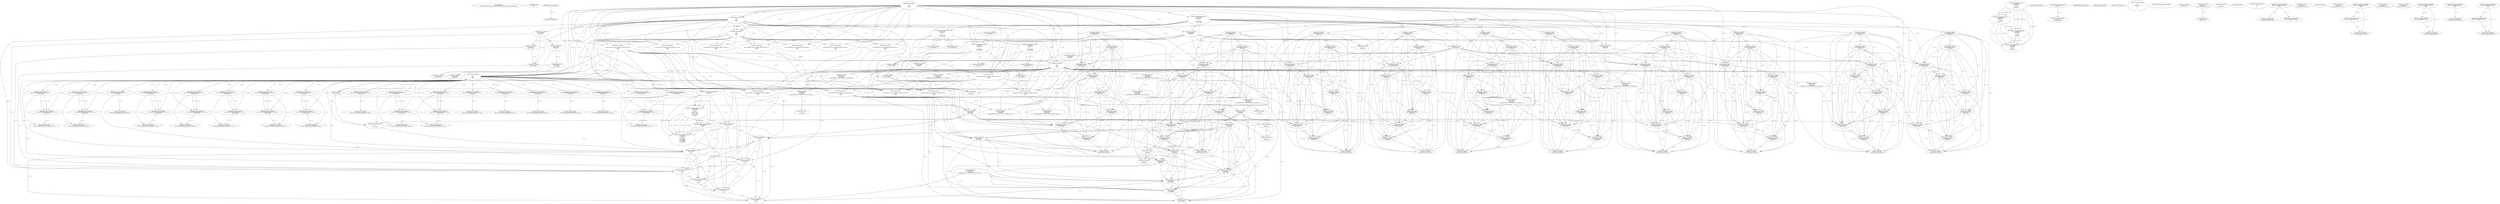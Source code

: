 // Global SCDG with merge call
digraph {
	0 [label="268454688.main
e286de2a2b9006c03759f761dbf5309e398d3b5873afcca9b10499851c695167"]
	1 [label="268454699.Sleep
1000"]
	2 [label="268450908.GetProcessHeap
"]
	3 [label="268465424.VirtualAlloc
0
128
12288
4"]
	4 [label="268465190.RegOpenKeyExW
2147483650
268501000
0
131097
2147417172"]
	5 [label="268465223.RegQueryValueExW
2147417376
268500984
0
0
3221762048
2147417188"]
	3 -> 5 [label="(0-->5)"]
	6 [label="268465254.GetLastError
"]
	7 [label="268465263.RegCloseKey
2147417376"]
	5 -> 7 [label="(1-->1)"]
	8 [label="268465489.wsprintfW
3221762048
268500964
0"]
	3 -> 8 [label="(0-->1)"]
	5 -> 8 [label="(5-->1)"]
	9 [label="268466183.VirtualAlloc
0
1024
12288
4"]
	3 -> 9 [label="(3-->3)"]
	3 -> 9 [label="(4-->4)"]
	10 [label="268466202.VirtualAlloc
0
3596
12288
4"]
	3 -> 10 [label="(3-->3)"]
	9 -> 10 [label="(3-->3)"]
	3 -> 10 [label="(4-->4)"]
	9 -> 10 [label="(4-->4)"]
	11 [label="268466212.GetWindowsDirectoryW
3221770240
256"]
	10 -> 11 [label="(0-->1)"]
	12 [label="268466270.GetVolumeInformationW
3221770240
3221770752
256
3221771776
3221771784
3221771780
3221771264
256"]
	10 -> 12 [label="(0-->1)"]
	11 -> 12 [label="(1-->1)"]
	11 -> 12 [label="(2-->3)"]
	11 -> 12 [label="(2-->8)"]
	13 [label="268465190.RegOpenKeyExW
2147483650
268501632
0
131097
2147417172"]
	4 -> 13 [label="(1-->1)"]
	4 -> 13 [label="(4-->4)"]
	4 -> 13 [label="(5-->5)"]
	14 [label="268466376.wsprintfW
3221766144
268501204
0"]
	9 -> 14 [label="(0-->1)"]
	15 [label="268466397.lstrcatW
3221766144
3221771788"]
	9 -> 15 [label="(0-->1)"]
	14 -> 15 [label="(1-->1)"]
	16 [label="268466409.GetModuleHandleW
268501752"]
	17 [label="268466416.GetProcAddress
270536744
RtlComputeCrc32"]
	16 -> 17 [label="(0-->1)"]
	18 [label="268466432.lstrlenW
3221766144"]
	9 -> 18 [label="(0-->1)"]
	14 -> 18 [label="(1-->1)"]
	15 -> 18 [label="(1-->1)"]
	19 [label="268466449.RtlComputeCrc32
"]
	20 [label="268466481.VirtualFree
3221770240
0
32768"]
	10 -> 20 [label="(0-->1)"]
	11 -> 20 [label="(1-->1)"]
	12 -> 20 [label="(1-->1)"]
	21 [label="268464882.lstrlenW
3221762048"]
	3 -> 21 [label="(0-->1)"]
	5 -> 21 [label="(5-->1)"]
	8 -> 21 [label="(1-->1)"]
	22 [label="268464893.lstrlenW
268497860"]
	23 [label="268453932.VirtualAlloc
0
retval_lstrlenW_32822_32_retval_lstrlenW_32824_32
12288
64"]
	3 -> 23 [label="(3-->3)"]
	9 -> 23 [label="(3-->3)"]
	10 -> 23 [label="(3-->3)"]
	24 [label="268453967.lstrcpyW
3221774336
268497976"]
	23 -> 24 [label="(0-->1)"]
	25 [label="268453974.lstrlenW
3221774336"]
	23 -> 25 [label="(0-->1)"]
	24 -> 25 [label="(1-->1)"]
	26 [label="268464425.lstrcatW
retval_lstrlenW_32837_32
268497860"]
	22 -> 26 [label="(1-->2)"]
	27 [label="268464433.lstrcatW
retval_lstrlenW_32837_32
268500944"]
	26 -> 27 [label="(1-->1)"]
	28 [label="268464439.lstrcatW
retval_lstrlenW_32837_32
3221762048"]
	26 -> 28 [label="(1-->1)"]
	27 -> 28 [label="(1-->1)"]
	3 -> 28 [label="(0-->2)"]
	5 -> 28 [label="(5-->2)"]
	8 -> 28 [label="(1-->2)"]
	21 -> 28 [label="(1-->2)"]
	29 [label="268464447.lstrcatW
retval_lstrlenW_32837_32
268500948"]
	26 -> 29 [label="(1-->1)"]
	27 -> 29 [label="(1-->1)"]
	28 -> 29 [label="(1-->1)"]
	30 [label="268464636.VirtualAlloc
0
66
12288
64"]
	3 -> 30 [label="(3-->3)"]
	9 -> 30 [label="(3-->3)"]
	10 -> 30 [label="(3-->3)"]
	23 -> 30 [label="(3-->3)"]
	23 -> 30 [label="(4-->4)"]
	31 [label="268464679.wsprintfW
3221778432
268500964
3221774336"]
	30 -> 31 [label="(0-->1)"]
	8 -> 31 [label="(2-->2)"]
	23 -> 31 [label="(0-->3)"]
	24 -> 31 [label="(1-->3)"]
	25 -> 31 [label="(1-->3)"]
	32 [label="268464692.lstrcatW
retval_lstrlenW_32837_32
268497764"]
	26 -> 32 [label="(1-->1)"]
	27 -> 32 [label="(1-->1)"]
	28 -> 32 [label="(1-->1)"]
	29 -> 32 [label="(1-->1)"]
	33 [label="268464700.lstrcatW
retval_lstrlenW_32837_32
268500944"]
	26 -> 33 [label="(1-->1)"]
	27 -> 33 [label="(1-->1)"]
	28 -> 33 [label="(1-->1)"]
	29 -> 33 [label="(1-->1)"]
	32 -> 33 [label="(1-->1)"]
	27 -> 33 [label="(2-->2)"]
	34 [label="268464706.lstrcatW
retval_lstrlenW_32837_32
3221778432"]
	26 -> 34 [label="(1-->1)"]
	27 -> 34 [label="(1-->1)"]
	28 -> 34 [label="(1-->1)"]
	29 -> 34 [label="(1-->1)"]
	32 -> 34 [label="(1-->1)"]
	33 -> 34 [label="(1-->1)"]
	30 -> 34 [label="(0-->2)"]
	31 -> 34 [label="(1-->2)"]
	35 [label="268464714.lstrcatW
retval_lstrlenW_32837_32
268500948"]
	26 -> 35 [label="(1-->1)"]
	27 -> 35 [label="(1-->1)"]
	28 -> 35 [label="(1-->1)"]
	29 -> 35 [label="(1-->1)"]
	32 -> 35 [label="(1-->1)"]
	33 -> 35 [label="(1-->1)"]
	34 -> 35 [label="(1-->1)"]
	29 -> 35 [label="(2-->2)"]
	36 [label="268464726.VirtualFree
3221778432
0
32768"]
	30 -> 36 [label="(0-->1)"]
	31 -> 36 [label="(1-->1)"]
	34 -> 36 [label="(2-->1)"]
	20 -> 36 [label="(3-->3)"]
	37 [label="268464767.lstrlenW
retval_lstrlenW_32837_32"]
	26 -> 37 [label="(1-->1)"]
	27 -> 37 [label="(1-->1)"]
	28 -> 37 [label="(1-->1)"]
	29 -> 37 [label="(1-->1)"]
	32 -> 37 [label="(1-->1)"]
	33 -> 37 [label="(1-->1)"]
	34 -> 37 [label="(1-->1)"]
	35 -> 37 [label="(1-->1)"]
	38 [label="268453998.CreateMutexW
0
0
3221774336"]
	23 -> 38 [label="(0-->3)"]
	24 -> 38 [label="(1-->3)"]
	25 -> 38 [label="(1-->3)"]
	31 -> 38 [label="(3-->3)"]
	39 [label="268454010.GetLastError
"]
	40 [label="268454017.GetLastError
"]
	41 [label="268454043.VirtualFree
3221774336
0
32768"]
	23 -> 41 [label="(0-->1)"]
	24 -> 41 [label="(1-->1)"]
	25 -> 41 [label="(1-->1)"]
	31 -> 41 [label="(3-->1)"]
	38 -> 41 [label="(3-->1)"]
	20 -> 41 [label="(3-->3)"]
	36 -> 41 [label="(3-->3)"]
	42 [label="268467629.VirtualFree
3221762048
0
32768"]
	3 -> 42 [label="(0-->1)"]
	5 -> 42 [label="(5-->1)"]
	8 -> 42 [label="(1-->1)"]
	21 -> 42 [label="(1-->1)"]
	28 -> 42 [label="(2-->1)"]
	20 -> 42 [label="(3-->3)"]
	36 -> 42 [label="(3-->3)"]
	41 -> 42 [label="(3-->3)"]
	43 [label="268467737.VirtualFree
3221766144
0
32768"]
	9 -> 43 [label="(0-->1)"]
	14 -> 43 [label="(1-->1)"]
	15 -> 43 [label="(1-->1)"]
	18 -> 43 [label="(1-->1)"]
	20 -> 43 [label="(3-->3)"]
	36 -> 43 [label="(3-->3)"]
	41 -> 43 [label="(3-->3)"]
	42 -> 43 [label="(3-->3)"]
	44 [label="268454737.CreateThread
0
0
268447024
0
0
0"]
	45 [label="268454450.CreateToolhelp32Snapshot
2
0"]
	46 [label="268454476.VirtualAlloc
0
556
12288
4"]
	3 -> 46 [label="(3-->3)"]
	9 -> 46 [label="(3-->3)"]
	10 -> 46 [label="(3-->3)"]
	23 -> 46 [label="(3-->3)"]
	30 -> 46 [label="(3-->3)"]
	3 -> 46 [label="(4-->4)"]
	9 -> 46 [label="(4-->4)"]
	10 -> 46 [label="(4-->4)"]
	47 [label="268454533.lstrcmpiW
"]
	2 -> 47 [label="(0-->0)"]
	48 [label="268454602.Process32NextW
retval_CreateToolhelp32Snapshot_34017_32
3221782528"]
	46 -> 48 [label="(0-->2)"]
	49 [label="268454627.VirtualFree
3221782528
0
32768"]
	46 -> 49 [label="(0-->1)"]
	48 -> 49 [label="(2-->1)"]
	20 -> 49 [label="(3-->3)"]
	36 -> 49 [label="(3-->3)"]
	41 -> 49 [label="(3-->3)"]
	42 -> 49 [label="(3-->3)"]
	43 -> 49 [label="(3-->3)"]
	50 [label="268454634.CloseHandle
retval_CreateToolhelp32Snapshot_34017_32"]
	48 -> 50 [label="(1-->1)"]
	51 [label="268465190.RegOpenKeyExW
2147483650
268501000
0
131097
2147417052"]
	4 -> 51 [label="(1-->1)"]
	13 -> 51 [label="(1-->1)"]
	4 -> 51 [label="(2-->2)"]
	4 -> 51 [label="(4-->4)"]
	13 -> 51 [label="(4-->4)"]
	52 [label="268465223.RegQueryValueExW
2147417376
268500984
0
0
3221786624
2147417068"]
	5 -> 52 [label="(1-->1)"]
	7 -> 52 [label="(1-->1)"]
	5 -> 52 [label="(2-->2)"]
	53 [label="268465239.RegCloseKey
2147417376"]
	5 -> 53 [label="(1-->1)"]
	7 -> 53 [label="(1-->1)"]
	52 -> 53 [label="(1-->1)"]
	54 [label="268465489.wsprintfW
3221786624
268501104
0"]
	52 -> 54 [label="(5-->1)"]
	55 [label="268466212.GetWindowsDirectoryW
3221794816
256"]
	11 -> 55 [label="(2-->2)"]
	12 -> 55 [label="(3-->2)"]
	12 -> 55 [label="(8-->2)"]
	56 [label="268466270.GetVolumeInformationW
3221794816
3221795328
256
3221796352
3221796360
3221796356
3221795840
256"]
	55 -> 56 [label="(1-->1)"]
	11 -> 56 [label="(2-->3)"]
	12 -> 56 [label="(3-->3)"]
	12 -> 56 [label="(8-->3)"]
	55 -> 56 [label="(2-->3)"]
	11 -> 56 [label="(2-->8)"]
	12 -> 56 [label="(3-->8)"]
	12 -> 56 [label="(8-->8)"]
	55 -> 56 [label="(2-->8)"]
	57 [label="268465190.RegOpenKeyExW
2147483650
268501632
0
131097
2147417052"]
	4 -> 57 [label="(1-->1)"]
	13 -> 57 [label="(1-->1)"]
	51 -> 57 [label="(1-->1)"]
	13 -> 57 [label="(2-->2)"]
	4 -> 57 [label="(4-->4)"]
	13 -> 57 [label="(4-->4)"]
	51 -> 57 [label="(4-->4)"]
	51 -> 57 [label="(5-->5)"]
	58 [label="268466376.wsprintfW
3221790720
268501204
0"]
	14 -> 58 [label="(2-->2)"]
	59 [label="268466397.lstrcatW
3221790720
3221796364"]
	58 -> 59 [label="(1-->1)"]
	60 [label="268466432.lstrlenW
3221790720"]
	58 -> 60 [label="(1-->1)"]
	59 -> 60 [label="(1-->1)"]
	61 [label="268466481.VirtualFree
3221794816
0
32768"]
	55 -> 61 [label="(1-->1)"]
	56 -> 61 [label="(1-->1)"]
	20 -> 61 [label="(3-->3)"]
	36 -> 61 [label="(3-->3)"]
	41 -> 61 [label="(3-->3)"]
	42 -> 61 [label="(3-->3)"]
	43 -> 61 [label="(3-->3)"]
	49 -> 61 [label="(3-->3)"]
	62 [label="268464882.lstrlenW
3221786624"]
	52 -> 62 [label="(5-->1)"]
	54 -> 62 [label="(1-->1)"]
	63 [label="268452641.VirtualAlloc
0
retval_lstrlenW_38991_32_retval_lstrlenW_39182_32
12288
64"]
	3 -> 63 [label="(3-->3)"]
	9 -> 63 [label="(3-->3)"]
	10 -> 63 [label="(3-->3)"]
	23 -> 63 [label="(3-->3)"]
	30 -> 63 [label="(3-->3)"]
	46 -> 63 [label="(3-->3)"]
	23 -> 63 [label="(4-->4)"]
	30 -> 63 [label="(4-->4)"]
	64 [label="268464425.lstrcatW
3221798912
268497860"]
	63 -> 64 [label="(0-->1)"]
	22 -> 64 [label="(1-->2)"]
	26 -> 64 [label="(2-->2)"]
	65 [label="268464433.lstrcatW
3221798912
268500944"]
	63 -> 65 [label="(0-->1)"]
	64 -> 65 [label="(1-->1)"]
	27 -> 65 [label="(2-->2)"]
	33 -> 65 [label="(2-->2)"]
	66 [label="268464439.lstrcatW
3221798912
3221786624"]
	63 -> 66 [label="(0-->1)"]
	64 -> 66 [label="(1-->1)"]
	65 -> 66 [label="(1-->1)"]
	52 -> 66 [label="(5-->2)"]
	54 -> 66 [label="(1-->2)"]
	62 -> 66 [label="(1-->2)"]
	67 [label="268464447.lstrcatW
3221798912
268500948"]
	63 -> 67 [label="(0-->1)"]
	64 -> 67 [label="(1-->1)"]
	65 -> 67 [label="(1-->1)"]
	66 -> 67 [label="(1-->1)"]
	29 -> 67 [label="(2-->2)"]
	35 -> 67 [label="(2-->2)"]
	68 [label="268464662.wsprintfW
3221803008
268500952
unconstrained_ret_RtlComputeCrc32_38213_32"]
	69 [label="268464692.lstrcatW
3221798912
268497764"]
	63 -> 69 [label="(0-->1)"]
	64 -> 69 [label="(1-->1)"]
	65 -> 69 [label="(1-->1)"]
	66 -> 69 [label="(1-->1)"]
	67 -> 69 [label="(1-->1)"]
	32 -> 69 [label="(2-->2)"]
	70 [label="268464700.lstrcatW
3221798912
268500944"]
	63 -> 70 [label="(0-->1)"]
	64 -> 70 [label="(1-->1)"]
	65 -> 70 [label="(1-->1)"]
	66 -> 70 [label="(1-->1)"]
	67 -> 70 [label="(1-->1)"]
	69 -> 70 [label="(1-->1)"]
	27 -> 70 [label="(2-->2)"]
	33 -> 70 [label="(2-->2)"]
	65 -> 70 [label="(2-->2)"]
	71 [label="268464706.lstrcatW
3221798912
3221803008"]
	63 -> 71 [label="(0-->1)"]
	64 -> 71 [label="(1-->1)"]
	65 -> 71 [label="(1-->1)"]
	66 -> 71 [label="(1-->1)"]
	67 -> 71 [label="(1-->1)"]
	69 -> 71 [label="(1-->1)"]
	70 -> 71 [label="(1-->1)"]
	68 -> 71 [label="(1-->2)"]
	72 [label="268464714.lstrcatW
3221798912
268500948"]
	63 -> 72 [label="(0-->1)"]
	64 -> 72 [label="(1-->1)"]
	65 -> 72 [label="(1-->1)"]
	66 -> 72 [label="(1-->1)"]
	67 -> 72 [label="(1-->1)"]
	69 -> 72 [label="(1-->1)"]
	70 -> 72 [label="(1-->1)"]
	71 -> 72 [label="(1-->1)"]
	29 -> 72 [label="(2-->2)"]
	35 -> 72 [label="(2-->2)"]
	67 -> 72 [label="(2-->2)"]
	73 [label="268464726.VirtualFree
3221803008
0
32768"]
	68 -> 73 [label="(1-->1)"]
	71 -> 73 [label="(2-->1)"]
	20 -> 73 [label="(3-->3)"]
	36 -> 73 [label="(3-->3)"]
	41 -> 73 [label="(3-->3)"]
	42 -> 73 [label="(3-->3)"]
	43 -> 73 [label="(3-->3)"]
	49 -> 73 [label="(3-->3)"]
	61 -> 73 [label="(3-->3)"]
	74 [label="268464767.lstrlenW
3221798912"]
	63 -> 74 [label="(0-->1)"]
	64 -> 74 [label="(1-->1)"]
	65 -> 74 [label="(1-->1)"]
	66 -> 74 [label="(1-->1)"]
	67 -> 74 [label="(1-->1)"]
	69 -> 74 [label="(1-->1)"]
	70 -> 74 [label="(1-->1)"]
	71 -> 74 [label="(1-->1)"]
	72 -> 74 [label="(1-->1)"]
	75 [label="268452707.lstrlenW
268497912"]
	76 [label="268452834.lstrcpyW
268510272
retval_lstrlenW_41913_32"]
	77 [label="268452841.lstrlenW
268510272"]
	76 -> 77 [label="(1-->1)"]
	78 [label="268465223.RegQueryValueExW
3221771788
268501592
0
0
3221771788
2147417188"]
	5 -> 78 [label="(6-->6)"]
	79 [label="268465263.RegCloseKey
3221771788"]
	78 -> 79 [label="(1-->1)"]
	78 -> 79 [label="(5-->1)"]
	80 [label="268453932.VirtualAlloc
0
retval_lstrlenW_32936_32_retval_lstrlenW_32933_32
12288
64"]
	3 -> 80 [label="(3-->3)"]
	9 -> 80 [label="(3-->3)"]
	10 -> 80 [label="(3-->3)"]
	81 [label="268453967.lstrcpyW
0
268497976"]
	82 [label="268453974.lstrlenW
0"]
	83 [label="268464425.lstrcatW
retval_lstrlenW_33009_32
268497860"]
	22 -> 83 [label="(1-->2)"]
	84 [label="268464433.lstrcatW
retval_lstrlenW_33009_32
268500944"]
	83 -> 84 [label="(1-->1)"]
	85 [label="268464439.lstrcatW
retval_lstrlenW_33009_32
3221762048"]
	83 -> 85 [label="(1-->1)"]
	84 -> 85 [label="(1-->1)"]
	3 -> 85 [label="(0-->2)"]
	5 -> 85 [label="(5-->2)"]
	8 -> 85 [label="(1-->2)"]
	21 -> 85 [label="(1-->2)"]
	86 [label="268464447.lstrcatW
retval_lstrlenW_33009_32
268500948"]
	83 -> 86 [label="(1-->1)"]
	84 -> 86 [label="(1-->1)"]
	85 -> 86 [label="(1-->1)"]
	87 [label="268464662.wsprintfW
3221778432
268500952
unconstrained_ret_RtlComputeCrc32_32854_32"]
	30 -> 87 [label="(0-->1)"]
	88 [label="268464692.lstrcatW
retval_lstrlenW_33009_32
268497764"]
	83 -> 88 [label="(1-->1)"]
	84 -> 88 [label="(1-->1)"]
	85 -> 88 [label="(1-->1)"]
	86 -> 88 [label="(1-->1)"]
	89 [label="268464700.lstrcatW
retval_lstrlenW_33009_32
268500944"]
	83 -> 89 [label="(1-->1)"]
	84 -> 89 [label="(1-->1)"]
	85 -> 89 [label="(1-->1)"]
	86 -> 89 [label="(1-->1)"]
	88 -> 89 [label="(1-->1)"]
	84 -> 89 [label="(2-->2)"]
	90 [label="268464706.lstrcatW
retval_lstrlenW_33009_32
3221778432"]
	83 -> 90 [label="(1-->1)"]
	84 -> 90 [label="(1-->1)"]
	85 -> 90 [label="(1-->1)"]
	86 -> 90 [label="(1-->1)"]
	88 -> 90 [label="(1-->1)"]
	89 -> 90 [label="(1-->1)"]
	30 -> 90 [label="(0-->2)"]
	87 -> 90 [label="(1-->2)"]
	91 [label="268464714.lstrcatW
retval_lstrlenW_33009_32
268500948"]
	83 -> 91 [label="(1-->1)"]
	84 -> 91 [label="(1-->1)"]
	85 -> 91 [label="(1-->1)"]
	86 -> 91 [label="(1-->1)"]
	88 -> 91 [label="(1-->1)"]
	89 -> 91 [label="(1-->1)"]
	90 -> 91 [label="(1-->1)"]
	86 -> 91 [label="(2-->2)"]
	92 [label="268464767.lstrlenW
retval_lstrlenW_33009_32"]
	83 -> 92 [label="(1-->1)"]
	84 -> 92 [label="(1-->1)"]
	85 -> 92 [label="(1-->1)"]
	86 -> 92 [label="(1-->1)"]
	88 -> 92 [label="(1-->1)"]
	89 -> 92 [label="(1-->1)"]
	90 -> 92 [label="(1-->1)"]
	91 -> 92 [label="(1-->1)"]
	93 [label="268453998.CreateMutexW
0
0
0"]
	94 [label="268454761.WaitForSingleObject
retval_CreateThread_33290_32
5000"]
	95 [label="268454790.CloseHandle
retval_CreateThread_33290_32"]
	94 -> 95 [label="(1-->1)"]
	96 [label="268454501.Process32FirstW
retval_CreateToolhelp32Snapshot_33373_32
3221782528"]
	46 -> 96 [label="(0-->2)"]
	97 [label="268454602.Process32NextW
retval_CreateToolhelp32Snapshot_33373_32
3221782528"]
	96 -> 97 [label="(1-->1)"]
	46 -> 97 [label="(0-->2)"]
	96 -> 97 [label="(2-->2)"]
	98 [label="268454634.CloseHandle
retval_CreateToolhelp32Snapshot_33373_32"]
	96 -> 98 [label="(1-->1)"]
	97 -> 98 [label="(1-->1)"]
	99 [label="268465489.wsprintfW
3221786624
268500964
0"]
	8 -> 99 [label="(2-->2)"]
	100 [label="268452641.VirtualAlloc
0
retval_lstrlenW_42467_32_retval_lstrlenW_42471_32
12288
64"]
	3 -> 100 [label="(3-->3)"]
	9 -> 100 [label="(3-->3)"]
	10 -> 100 [label="(3-->3)"]
	30 -> 100 [label="(3-->3)"]
	46 -> 100 [label="(3-->3)"]
	80 -> 100 [label="(3-->3)"]
	30 -> 100 [label="(4-->4)"]
	80 -> 100 [label="(4-->4)"]
	101 [label="268464679.wsprintfW
3221803008
268500964
retval_lstrlenW_42467_32_retval_lstrlenW_42471_32"]
	8 -> 101 [label="(2-->2)"]
	99 -> 101 [label="(2-->2)"]
	100 -> 101 [label="(2-->3)"]
	102 [label="268452834.lstrcpyW
268510272
retval_lstrlenW_43378_32"]
	103 [label="268464662.wsprintfW
3221778432
268500952
unconstrained_ret_RtlComputeCrc32_32808_32"]
	30 -> 103 [label="(0-->1)"]
	104 [label="268454501.Process32FirstW
retval_CreateToolhelp32Snapshot_33638_32
3221782528"]
	46 -> 104 [label="(0-->2)"]
	105 [label="268454602.Process32NextW
retval_CreateToolhelp32Snapshot_33638_32
3221782528"]
	104 -> 105 [label="(1-->1)"]
	46 -> 105 [label="(0-->2)"]
	104 -> 105 [label="(2-->2)"]
	106 [label="268454634.CloseHandle
retval_CreateToolhelp32Snapshot_33638_32"]
	104 -> 106 [label="(1-->1)"]
	105 -> 106 [label="(1-->1)"]
	107 [label="268452641.VirtualAlloc
0
retval_lstrlenW_38586_32_retval_lstrlenW_38589_32
12288
64"]
	3 -> 107 [label="(3-->3)"]
	9 -> 107 [label="(3-->3)"]
	10 -> 107 [label="(3-->3)"]
	23 -> 107 [label="(3-->3)"]
	30 -> 107 [label="(3-->3)"]
	46 -> 107 [label="(3-->3)"]
	23 -> 107 [label="(4-->4)"]
	30 -> 107 [label="(4-->4)"]
	108 [label="268464425.lstrcatW
0
268497860"]
	22 -> 108 [label="(1-->2)"]
	26 -> 108 [label="(2-->2)"]
	109 [label="268464433.lstrcatW
0
268500944"]
	27 -> 109 [label="(2-->2)"]
	33 -> 109 [label="(2-->2)"]
	110 [label="268464439.lstrcatW
0
3221786624"]
	52 -> 110 [label="(5-->2)"]
	54 -> 110 [label="(1-->2)"]
	62 -> 110 [label="(1-->2)"]
	111 [label="268464447.lstrcatW
0
268500948"]
	29 -> 111 [label="(2-->2)"]
	35 -> 111 [label="(2-->2)"]
	112 [label="268464662.wsprintfW
3221803008
268500952
unconstrained_ret_RtlComputeCrc32_38575_32"]
	103 -> 112 [label="(2-->2)"]
	113 [label="268464692.lstrcatW
0
268497764"]
	32 -> 113 [label="(2-->2)"]
	114 [label="268464700.lstrcatW
0
268500944"]
	27 -> 114 [label="(2-->2)"]
	33 -> 114 [label="(2-->2)"]
	109 -> 114 [label="(2-->2)"]
	115 [label="268464706.lstrcatW
0
3221803008"]
	112 -> 115 [label="(1-->2)"]
	116 [label="268464714.lstrcatW
0
268500948"]
	29 -> 116 [label="(2-->2)"]
	35 -> 116 [label="(2-->2)"]
	111 -> 116 [label="(2-->2)"]
	117 [label="268464767.lstrlenW
0"]
	118 [label="268452834.lstrcpyW
268510272
retval_lstrlenW_41914_32"]
	119 [label="268465239.RegCloseKey
3221771788"]
	78 -> 119 [label="(1-->1)"]
	78 -> 119 [label="(5-->1)"]
	120 [label="268466320.lstrlenW
3221771788"]
	78 -> 120 [label="(1-->1)"]
	78 -> 120 [label="(5-->1)"]
	119 -> 120 [label="(1-->1)"]
	121 [label="268453932.VirtualAlloc
0
retval_lstrlenW_32890_32_retval_lstrlenW_32894_32
12288
64"]
	3 -> 121 [label="(3-->3)"]
	9 -> 121 [label="(3-->3)"]
	10 -> 121 [label="(3-->3)"]
	122 [label="268464425.lstrcatW
retval_lstrlenW_32926_32
268497860"]
	22 -> 122 [label="(1-->2)"]
	123 [label="268464433.lstrcatW
retval_lstrlenW_32926_32
268500944"]
	122 -> 123 [label="(1-->1)"]
	124 [label="268464439.lstrcatW
retval_lstrlenW_32926_32
3221762048"]
	122 -> 124 [label="(1-->1)"]
	123 -> 124 [label="(1-->1)"]
	3 -> 124 [label="(0-->2)"]
	8 -> 124 [label="(1-->2)"]
	21 -> 124 [label="(1-->2)"]
	125 [label="268464447.lstrcatW
retval_lstrlenW_32926_32
268500948"]
	122 -> 125 [label="(1-->1)"]
	123 -> 125 [label="(1-->1)"]
	124 -> 125 [label="(1-->1)"]
	126 [label="268464662.wsprintfW
3221778432
268500952
unconstrained_ret_RtlComputeCrc32_32874_32"]
	30 -> 126 [label="(0-->1)"]
	127 [label="268464692.lstrcatW
retval_lstrlenW_32926_32
268497764"]
	122 -> 127 [label="(1-->1)"]
	123 -> 127 [label="(1-->1)"]
	124 -> 127 [label="(1-->1)"]
	125 -> 127 [label="(1-->1)"]
	128 [label="268464700.lstrcatW
retval_lstrlenW_32926_32
268500944"]
	122 -> 128 [label="(1-->1)"]
	123 -> 128 [label="(1-->1)"]
	124 -> 128 [label="(1-->1)"]
	125 -> 128 [label="(1-->1)"]
	127 -> 128 [label="(1-->1)"]
	123 -> 128 [label="(2-->2)"]
	129 [label="268464706.lstrcatW
retval_lstrlenW_32926_32
3221778432"]
	122 -> 129 [label="(1-->1)"]
	123 -> 129 [label="(1-->1)"]
	124 -> 129 [label="(1-->1)"]
	125 -> 129 [label="(1-->1)"]
	127 -> 129 [label="(1-->1)"]
	128 -> 129 [label="(1-->1)"]
	30 -> 129 [label="(0-->2)"]
	126 -> 129 [label="(1-->2)"]
	130 [label="268464714.lstrcatW
retval_lstrlenW_32926_32
268500948"]
	122 -> 130 [label="(1-->1)"]
	123 -> 130 [label="(1-->1)"]
	124 -> 130 [label="(1-->1)"]
	125 -> 130 [label="(1-->1)"]
	127 -> 130 [label="(1-->1)"]
	128 -> 130 [label="(1-->1)"]
	129 -> 130 [label="(1-->1)"]
	125 -> 130 [label="(2-->2)"]
	131 [label="268464767.lstrlenW
retval_lstrlenW_32926_32"]
	122 -> 131 [label="(1-->1)"]
	123 -> 131 [label="(1-->1)"]
	124 -> 131 [label="(1-->1)"]
	125 -> 131 [label="(1-->1)"]
	127 -> 131 [label="(1-->1)"]
	128 -> 131 [label="(1-->1)"]
	129 -> 131 [label="(1-->1)"]
	130 -> 131 [label="(1-->1)"]
	132 [label="268454761.WaitForSingleObject
retval_CreateThread_33222_32
5000"]
	133 [label="268454780.TerminateThread
retval_CreateThread_33222_32
0"]
	132 -> 133 [label="(1-->1)"]
	134 [label="268454790.CloseHandle
retval_CreateThread_33222_32"]
	132 -> 134 [label="(1-->1)"]
	133 -> 134 [label="(1-->1)"]
	135 [label="268454501.Process32FirstW
retval_CreateToolhelp32Snapshot_33675_32
3221782528"]
	46 -> 135 [label="(0-->2)"]
	136 [label="268454602.Process32NextW
retval_CreateToolhelp32Snapshot_33675_32
3221782528"]
	135 -> 136 [label="(1-->1)"]
	46 -> 136 [label="(0-->2)"]
	135 -> 136 [label="(2-->2)"]
	137 [label="268454634.CloseHandle
retval_CreateToolhelp32Snapshot_33675_32"]
	135 -> 137 [label="(1-->1)"]
	136 -> 137 [label="(1-->1)"]
	138 [label="268452641.VirtualAlloc
0
retval_lstrlenW_42040_32_retval_lstrlenW_42039_32
12288
64"]
	3 -> 138 [label="(3-->3)"]
	9 -> 138 [label="(3-->3)"]
	10 -> 138 [label="(3-->3)"]
	30 -> 138 [label="(3-->3)"]
	46 -> 138 [label="(3-->3)"]
	121 -> 138 [label="(3-->3)"]
	30 -> 138 [label="(4-->4)"]
	121 -> 138 [label="(4-->4)"]
	139 [label="268464679.wsprintfW
3221803008
268500964
retval_lstrlenW_42040_32_retval_lstrlenW_42039_32"]
	8 -> 139 [label="(2-->2)"]
	138 -> 139 [label="(2-->3)"]
	140 [label="268452834.lstrcpyW
268510272
retval_lstrlenW_43210_32"]
	141 [label="268454501.Process32FirstW
retval_CreateToolhelp32Snapshot_33354_32
3221782528"]
	46 -> 141 [label="(0-->2)"]
	142 [label="268454602.Process32NextW
retval_CreateToolhelp32Snapshot_33354_32
3221782528"]
	141 -> 142 [label="(1-->1)"]
	46 -> 142 [label="(0-->2)"]
	141 -> 142 [label="(2-->2)"]
	143 [label="268454634.CloseHandle
retval_CreateToolhelp32Snapshot_33354_32"]
	141 -> 143 [label="(1-->1)"]
	142 -> 143 [label="(1-->1)"]
	144 [label="268465223.RegQueryValueExW
3221796364
268501592
0
0
3221796364
2147417068"]
	78 -> 144 [label="(2-->2)"]
	145 [label="268465239.RegCloseKey
3221796364"]
	144 -> 145 [label="(1-->1)"]
	144 -> 145 [label="(5-->1)"]
	146 [label="268466320.lstrlenW
3221796364"]
	144 -> 146 [label="(1-->1)"]
	144 -> 146 [label="(5-->1)"]
	145 -> 146 [label="(1-->1)"]
	147 [label="268452641.VirtualAlloc
0
retval_lstrlenW_43043_32_retval_lstrlenW_43046_32
12288
64"]
	3 -> 147 [label="(3-->3)"]
	9 -> 147 [label="(3-->3)"]
	10 -> 147 [label="(3-->3)"]
	30 -> 147 [label="(3-->3)"]
	46 -> 147 [label="(3-->3)"]
	121 -> 147 [label="(3-->3)"]
	30 -> 147 [label="(4-->4)"]
	121 -> 147 [label="(4-->4)"]
	148 [label="268464662.wsprintfW
3221803008
268500952
unconstrained_ret_RtlComputeCrc32_43035_32"]
	126 -> 148 [label="(2-->2)"]
	149 [label="268452834.lstrcpyW
268510272
retval_lstrlenW_43377_32"]
	150 [label="268465489.wsprintfW
3221762048
268501104
0"]
	3 -> 150 [label="(0-->1)"]
	5 -> 150 [label="(5-->1)"]
	151 [label="268453932.VirtualAlloc
0
retval_lstrlenW_32826_32_retval_lstrlenW_32827_32
12288
64"]
	3 -> 151 [label="(3-->3)"]
	9 -> 151 [label="(3-->3)"]
	10 -> 151 [label="(3-->3)"]
	152 [label="268464425.lstrcatW
retval_lstrlenW_32844_32
268497860"]
	22 -> 152 [label="(1-->2)"]
	153 [label="268464433.lstrcatW
retval_lstrlenW_32844_32
268500944"]
	152 -> 153 [label="(1-->1)"]
	154 [label="268464439.lstrcatW
retval_lstrlenW_32844_32
3221762048"]
	152 -> 154 [label="(1-->1)"]
	153 -> 154 [label="(1-->1)"]
	3 -> 154 [label="(0-->2)"]
	5 -> 154 [label="(5-->2)"]
	21 -> 154 [label="(1-->2)"]
	150 -> 154 [label="(1-->2)"]
	155 [label="268464447.lstrcatW
retval_lstrlenW_32844_32
268500948"]
	152 -> 155 [label="(1-->1)"]
	153 -> 155 [label="(1-->1)"]
	154 -> 155 [label="(1-->1)"]
	156 [label="268464692.lstrcatW
retval_lstrlenW_32844_32
268497764"]
	152 -> 156 [label="(1-->1)"]
	153 -> 156 [label="(1-->1)"]
	154 -> 156 [label="(1-->1)"]
	155 -> 156 [label="(1-->1)"]
	157 [label="268464700.lstrcatW
retval_lstrlenW_32844_32
268500944"]
	152 -> 157 [label="(1-->1)"]
	153 -> 157 [label="(1-->1)"]
	154 -> 157 [label="(1-->1)"]
	155 -> 157 [label="(1-->1)"]
	156 -> 157 [label="(1-->1)"]
	153 -> 157 [label="(2-->2)"]
	158 [label="268464706.lstrcatW
retval_lstrlenW_32844_32
3221778432"]
	152 -> 158 [label="(1-->1)"]
	153 -> 158 [label="(1-->1)"]
	154 -> 158 [label="(1-->1)"]
	155 -> 158 [label="(1-->1)"]
	156 -> 158 [label="(1-->1)"]
	157 -> 158 [label="(1-->1)"]
	30 -> 158 [label="(0-->2)"]
	31 -> 158 [label="(1-->2)"]
	159 [label="268464714.lstrcatW
retval_lstrlenW_32844_32
268500948"]
	152 -> 159 [label="(1-->1)"]
	153 -> 159 [label="(1-->1)"]
	154 -> 159 [label="(1-->1)"]
	155 -> 159 [label="(1-->1)"]
	156 -> 159 [label="(1-->1)"]
	157 -> 159 [label="(1-->1)"]
	158 -> 159 [label="(1-->1)"]
	155 -> 159 [label="(2-->2)"]
	160 [label="268464767.lstrlenW
retval_lstrlenW_32844_32"]
	152 -> 160 [label="(1-->1)"]
	153 -> 160 [label="(1-->1)"]
	154 -> 160 [label="(1-->1)"]
	155 -> 160 [label="(1-->1)"]
	156 -> 160 [label="(1-->1)"]
	157 -> 160 [label="(1-->1)"]
	158 -> 160 [label="(1-->1)"]
	159 -> 160 [label="(1-->1)"]
	161 [label="268454602.Process32NextW
retval_CreateToolhelp32Snapshot_33336_32
3221782528"]
	46 -> 161 [label="(0-->2)"]
	162 [label="268454634.CloseHandle
retval_CreateToolhelp32Snapshot_33336_32"]
	161 -> 162 [label="(1-->1)"]
	163 [label="268453932.VirtualAlloc
0
retval_lstrlenW_32828_32_retval_lstrlenW_32829_32
12288
64"]
	3 -> 163 [label="(3-->3)"]
	9 -> 163 [label="(3-->3)"]
	10 -> 163 [label="(3-->3)"]
	164 [label="268464425.lstrcatW
retval_lstrlenW_32908_32
268497860"]
	22 -> 164 [label="(1-->2)"]
	165 [label="268464433.lstrcatW
retval_lstrlenW_32908_32
268500944"]
	164 -> 165 [label="(1-->1)"]
	166 [label="268464439.lstrcatW
retval_lstrlenW_32908_32
3221762048"]
	164 -> 166 [label="(1-->1)"]
	165 -> 166 [label="(1-->1)"]
	3 -> 166 [label="(0-->2)"]
	5 -> 166 [label="(5-->2)"]
	8 -> 166 [label="(1-->2)"]
	21 -> 166 [label="(1-->2)"]
	167 [label="268464447.lstrcatW
retval_lstrlenW_32908_32
268500948"]
	164 -> 167 [label="(1-->1)"]
	165 -> 167 [label="(1-->1)"]
	166 -> 167 [label="(1-->1)"]
	168 [label="268464662.wsprintfW
3221778432
268500952
unconstrained_ret_RtlComputeCrc32_32818_32"]
	30 -> 168 [label="(0-->1)"]
	169 [label="268464692.lstrcatW
retval_lstrlenW_32908_32
268497764"]
	164 -> 169 [label="(1-->1)"]
	165 -> 169 [label="(1-->1)"]
	166 -> 169 [label="(1-->1)"]
	167 -> 169 [label="(1-->1)"]
	170 [label="268464700.lstrcatW
retval_lstrlenW_32908_32
268500944"]
	164 -> 170 [label="(1-->1)"]
	165 -> 170 [label="(1-->1)"]
	166 -> 170 [label="(1-->1)"]
	167 -> 170 [label="(1-->1)"]
	169 -> 170 [label="(1-->1)"]
	165 -> 170 [label="(2-->2)"]
	171 [label="268464706.lstrcatW
retval_lstrlenW_32908_32
3221778432"]
	164 -> 171 [label="(1-->1)"]
	165 -> 171 [label="(1-->1)"]
	166 -> 171 [label="(1-->1)"]
	167 -> 171 [label="(1-->1)"]
	169 -> 171 [label="(1-->1)"]
	170 -> 171 [label="(1-->1)"]
	30 -> 171 [label="(0-->2)"]
	168 -> 171 [label="(1-->2)"]
	172 [label="268464714.lstrcatW
retval_lstrlenW_32908_32
268500948"]
	164 -> 172 [label="(1-->1)"]
	165 -> 172 [label="(1-->1)"]
	166 -> 172 [label="(1-->1)"]
	167 -> 172 [label="(1-->1)"]
	169 -> 172 [label="(1-->1)"]
	170 -> 172 [label="(1-->1)"]
	171 -> 172 [label="(1-->1)"]
	167 -> 172 [label="(2-->2)"]
	173 [label="268464767.lstrlenW
retval_lstrlenW_32908_32"]
	164 -> 173 [label="(1-->1)"]
	165 -> 173 [label="(1-->1)"]
	166 -> 173 [label="(1-->1)"]
	167 -> 173 [label="(1-->1)"]
	169 -> 173 [label="(1-->1)"]
	170 -> 173 [label="(1-->1)"]
	171 -> 173 [label="(1-->1)"]
	172 -> 173 [label="(1-->1)"]
	174 [label="268454501.Process32FirstW
retval_CreateToolhelp32Snapshot_33362_32
3221782528"]
	46 -> 174 [label="(0-->2)"]
	175 [label="268454602.Process32NextW
retval_CreateToolhelp32Snapshot_33362_32
3221782528"]
	174 -> 175 [label="(1-->1)"]
	46 -> 175 [label="(0-->2)"]
	174 -> 175 [label="(2-->2)"]
	176 [label="268454634.CloseHandle
retval_CreateToolhelp32Snapshot_33362_32"]
	174 -> 176 [label="(1-->1)"]
	175 -> 176 [label="(1-->1)"]
	177 [label="268453932.VirtualAlloc
0
retval_lstrlenW_32820_32_retval_lstrlenW_32819_32
12288
64"]
	3 -> 177 [label="(3-->3)"]
	9 -> 177 [label="(3-->3)"]
	10 -> 177 [label="(3-->3)"]
	178 [label="268464425.lstrcatW
retval_lstrlenW_32839_32
268497860"]
	22 -> 178 [label="(1-->2)"]
	179 [label="268464433.lstrcatW
retval_lstrlenW_32839_32
268500944"]
	178 -> 179 [label="(1-->1)"]
	180 [label="268464439.lstrcatW
retval_lstrlenW_32839_32
3221762048"]
	178 -> 180 [label="(1-->1)"]
	179 -> 180 [label="(1-->1)"]
	3 -> 180 [label="(0-->2)"]
	5 -> 180 [label="(5-->2)"]
	21 -> 180 [label="(1-->2)"]
	150 -> 180 [label="(1-->2)"]
	181 [label="268464447.lstrcatW
retval_lstrlenW_32839_32
268500948"]
	178 -> 181 [label="(1-->1)"]
	179 -> 181 [label="(1-->1)"]
	180 -> 181 [label="(1-->1)"]
	182 [label="268464662.wsprintfW
3221778432
268500952
unconstrained_ret_RtlComputeCrc32_32804_32"]
	30 -> 182 [label="(0-->1)"]
	183 [label="268464692.lstrcatW
retval_lstrlenW_32839_32
268497764"]
	178 -> 183 [label="(1-->1)"]
	179 -> 183 [label="(1-->1)"]
	180 -> 183 [label="(1-->1)"]
	181 -> 183 [label="(1-->1)"]
	184 [label="268464700.lstrcatW
retval_lstrlenW_32839_32
268500944"]
	178 -> 184 [label="(1-->1)"]
	179 -> 184 [label="(1-->1)"]
	180 -> 184 [label="(1-->1)"]
	181 -> 184 [label="(1-->1)"]
	183 -> 184 [label="(1-->1)"]
	179 -> 184 [label="(2-->2)"]
	185 [label="268464706.lstrcatW
retval_lstrlenW_32839_32
3221778432"]
	178 -> 185 [label="(1-->1)"]
	179 -> 185 [label="(1-->1)"]
	180 -> 185 [label="(1-->1)"]
	181 -> 185 [label="(1-->1)"]
	183 -> 185 [label="(1-->1)"]
	184 -> 185 [label="(1-->1)"]
	30 -> 185 [label="(0-->2)"]
	182 -> 185 [label="(1-->2)"]
	186 [label="268464714.lstrcatW
retval_lstrlenW_32839_32
268500948"]
	178 -> 186 [label="(1-->1)"]
	179 -> 186 [label="(1-->1)"]
	180 -> 186 [label="(1-->1)"]
	181 -> 186 [label="(1-->1)"]
	183 -> 186 [label="(1-->1)"]
	184 -> 186 [label="(1-->1)"]
	185 -> 186 [label="(1-->1)"]
	181 -> 186 [label="(2-->2)"]
	187 [label="268464767.lstrlenW
retval_lstrlenW_32839_32"]
	178 -> 187 [label="(1-->1)"]
	179 -> 187 [label="(1-->1)"]
	180 -> 187 [label="(1-->1)"]
	181 -> 187 [label="(1-->1)"]
	183 -> 187 [label="(1-->1)"]
	184 -> 187 [label="(1-->1)"]
	185 -> 187 [label="(1-->1)"]
	186 -> 187 [label="(1-->1)"]
	188 [label="268454501.Process32FirstW
retval_CreateToolhelp32Snapshot_32957_32
3221782528"]
	46 -> 188 [label="(0-->2)"]
	189 [label="268454602.Process32NextW
retval_CreateToolhelp32Snapshot_32957_32
3221782528"]
	188 -> 189 [label="(1-->1)"]
	46 -> 189 [label="(0-->2)"]
	188 -> 189 [label="(2-->2)"]
	190 [label="268454634.CloseHandle
retval_CreateToolhelp32Snapshot_32957_32"]
	188 -> 190 [label="(1-->1)"]
	189 -> 190 [label="(1-->1)"]
	191 [label="268453932.VirtualAlloc
0
retval_lstrlenW_32891_32_retval_lstrlenW_32887_32
12288
64"]
	3 -> 191 [label="(3-->3)"]
	9 -> 191 [label="(3-->3)"]
	10 -> 191 [label="(3-->3)"]
	192 [label="268464425.lstrcatW
retval_lstrlenW_32969_32
268497860"]
	22 -> 192 [label="(1-->2)"]
	193 [label="268464433.lstrcatW
retval_lstrlenW_32969_32
268500944"]
	192 -> 193 [label="(1-->1)"]
	194 [label="268464439.lstrcatW
retval_lstrlenW_32969_32
3221762048"]
	192 -> 194 [label="(1-->1)"]
	193 -> 194 [label="(1-->1)"]
	3 -> 194 [label="(0-->2)"]
	5 -> 194 [label="(5-->2)"]
	21 -> 194 [label="(1-->2)"]
	150 -> 194 [label="(1-->2)"]
	195 [label="268464447.lstrcatW
retval_lstrlenW_32969_32
268500948"]
	192 -> 195 [label="(1-->1)"]
	193 -> 195 [label="(1-->1)"]
	194 -> 195 [label="(1-->1)"]
	196 [label="268464692.lstrcatW
retval_lstrlenW_32969_32
268497764"]
	192 -> 196 [label="(1-->1)"]
	193 -> 196 [label="(1-->1)"]
	194 -> 196 [label="(1-->1)"]
	195 -> 196 [label="(1-->1)"]
	197 [label="268464700.lstrcatW
retval_lstrlenW_32969_32
268500944"]
	192 -> 197 [label="(1-->1)"]
	193 -> 197 [label="(1-->1)"]
	194 -> 197 [label="(1-->1)"]
	195 -> 197 [label="(1-->1)"]
	196 -> 197 [label="(1-->1)"]
	193 -> 197 [label="(2-->2)"]
	198 [label="268464706.lstrcatW
retval_lstrlenW_32969_32
3221778432"]
	192 -> 198 [label="(1-->1)"]
	193 -> 198 [label="(1-->1)"]
	194 -> 198 [label="(1-->1)"]
	195 -> 198 [label="(1-->1)"]
	196 -> 198 [label="(1-->1)"]
	197 -> 198 [label="(1-->1)"]
	30 -> 198 [label="(0-->2)"]
	31 -> 198 [label="(1-->2)"]
	199 [label="268464714.lstrcatW
retval_lstrlenW_32969_32
268500948"]
	192 -> 199 [label="(1-->1)"]
	193 -> 199 [label="(1-->1)"]
	194 -> 199 [label="(1-->1)"]
	195 -> 199 [label="(1-->1)"]
	196 -> 199 [label="(1-->1)"]
	197 -> 199 [label="(1-->1)"]
	198 -> 199 [label="(1-->1)"]
	195 -> 199 [label="(2-->2)"]
	200 [label="268464767.lstrlenW
retval_lstrlenW_32969_32"]
	192 -> 200 [label="(1-->1)"]
	193 -> 200 [label="(1-->1)"]
	194 -> 200 [label="(1-->1)"]
	195 -> 200 [label="(1-->1)"]
	196 -> 200 [label="(1-->1)"]
	197 -> 200 [label="(1-->1)"]
	198 -> 200 [label="(1-->1)"]
	199 -> 200 [label="(1-->1)"]
	201 [label="268454602.Process32NextW
retval_CreateToolhelp32Snapshot_33295_32
3221782528"]
	46 -> 201 [label="(0-->2)"]
	202 [label="268454634.CloseHandle
retval_CreateToolhelp32Snapshot_33295_32"]
	201 -> 202 [label="(1-->1)"]
	203 [label="268453932.VirtualAlloc
0
retval_lstrlenW_32825_32_retval_lstrlenW_32823_32
12288
64"]
	3 -> 203 [label="(3-->3)"]
	9 -> 203 [label="(3-->3)"]
	10 -> 203 [label="(3-->3)"]
	204 [label="268464425.lstrcatW
retval_lstrlenW_32982_32
268497860"]
	22 -> 204 [label="(1-->2)"]
	205 [label="268464433.lstrcatW
retval_lstrlenW_32982_32
268500944"]
	204 -> 205 [label="(1-->1)"]
	206 [label="268464439.lstrcatW
retval_lstrlenW_32982_32
3221762048"]
	204 -> 206 [label="(1-->1)"]
	205 -> 206 [label="(1-->1)"]
	3 -> 206 [label="(0-->2)"]
	8 -> 206 [label="(1-->2)"]
	21 -> 206 [label="(1-->2)"]
	207 [label="268464447.lstrcatW
retval_lstrlenW_32982_32
268500948"]
	204 -> 207 [label="(1-->1)"]
	205 -> 207 [label="(1-->1)"]
	206 -> 207 [label="(1-->1)"]
	208 [label="268464662.wsprintfW
3221778432
268500952
unconstrained_ret_RtlComputeCrc32_32809_32"]
	30 -> 208 [label="(0-->1)"]
	209 [label="268464692.lstrcatW
retval_lstrlenW_32982_32
268497764"]
	204 -> 209 [label="(1-->1)"]
	205 -> 209 [label="(1-->1)"]
	206 -> 209 [label="(1-->1)"]
	207 -> 209 [label="(1-->1)"]
	210 [label="268464700.lstrcatW
retval_lstrlenW_32982_32
268500944"]
	204 -> 210 [label="(1-->1)"]
	205 -> 210 [label="(1-->1)"]
	206 -> 210 [label="(1-->1)"]
	207 -> 210 [label="(1-->1)"]
	209 -> 210 [label="(1-->1)"]
	205 -> 210 [label="(2-->2)"]
	211 [label="268464706.lstrcatW
retval_lstrlenW_32982_32
3221778432"]
	204 -> 211 [label="(1-->1)"]
	205 -> 211 [label="(1-->1)"]
	206 -> 211 [label="(1-->1)"]
	207 -> 211 [label="(1-->1)"]
	209 -> 211 [label="(1-->1)"]
	210 -> 211 [label="(1-->1)"]
	30 -> 211 [label="(0-->2)"]
	208 -> 211 [label="(1-->2)"]
	212 [label="268464714.lstrcatW
retval_lstrlenW_32982_32
268500948"]
	204 -> 212 [label="(1-->1)"]
	205 -> 212 [label="(1-->1)"]
	206 -> 212 [label="(1-->1)"]
	207 -> 212 [label="(1-->1)"]
	209 -> 212 [label="(1-->1)"]
	210 -> 212 [label="(1-->1)"]
	211 -> 212 [label="(1-->1)"]
	207 -> 212 [label="(2-->2)"]
	213 [label="268464767.lstrlenW
retval_lstrlenW_32982_32"]
	204 -> 213 [label="(1-->1)"]
	205 -> 213 [label="(1-->1)"]
	206 -> 213 [label="(1-->1)"]
	207 -> 213 [label="(1-->1)"]
	209 -> 213 [label="(1-->1)"]
	210 -> 213 [label="(1-->1)"]
	211 -> 213 [label="(1-->1)"]
	212 -> 213 [label="(1-->1)"]
	214 [label="268454501.Process32FirstW
retval_CreateToolhelp32Snapshot_33756_32
3221782528"]
	46 -> 214 [label="(0-->2)"]
	215 [label="268454602.Process32NextW
retval_CreateToolhelp32Snapshot_33756_32
3221782528"]
	214 -> 215 [label="(1-->1)"]
	46 -> 215 [label="(0-->2)"]
	214 -> 215 [label="(2-->2)"]
	216 [label="268454634.CloseHandle
retval_CreateToolhelp32Snapshot_33756_32"]
	214 -> 216 [label="(1-->1)"]
	215 -> 216 [label="(1-->1)"]
	217 [label="268454761.WaitForSingleObject
retval_CreateThread_33102_32
5000"]
	218 [label="268454780.TerminateThread
retval_CreateThread_33102_32
0"]
	217 -> 218 [label="(1-->1)"]
	219 [label="268454790.CloseHandle
retval_CreateThread_33102_32"]
	217 -> 219 [label="(1-->1)"]
	218 -> 219 [label="(1-->1)"]
	220 [label="268454602.Process32NextW
retval_CreateToolhelp32Snapshot_33152_32
3221782528"]
	46 -> 220 [label="(0-->2)"]
	221 [label="268454634.CloseHandle
retval_CreateToolhelp32Snapshot_33152_32"]
	220 -> 221 [label="(1-->1)"]
	222 [label="268454761.WaitForSingleObject
retval_CreateThread_32947_32
5000"]
	223 [label="268454790.CloseHandle
retval_CreateThread_32947_32"]
	222 -> 223 [label="(1-->1)"]
	224 [label="268454602.Process32NextW
retval_CreateToolhelp32Snapshot_33133_32
3221782528"]
	46 -> 224 [label="(0-->2)"]
	225 [label="268454634.CloseHandle
retval_CreateToolhelp32Snapshot_33133_32"]
	224 -> 225 [label="(1-->1)"]
	226 [label="268454501.Process32FirstW
retval_CreateToolhelp32Snapshot_33295_32
3221782528"]
	46 -> 226 [label="(0-->2)"]
	227 [label="268464425.lstrcatW
retval_lstrlenW_32867_32
268497860"]
	22 -> 227 [label="(1-->2)"]
	228 [label="268464433.lstrcatW
retval_lstrlenW_32867_32
268500944"]
	227 -> 228 [label="(1-->1)"]
	229 [label="268464439.lstrcatW
retval_lstrlenW_32867_32
3221762048"]
	227 -> 229 [label="(1-->1)"]
	228 -> 229 [label="(1-->1)"]
	3 -> 229 [label="(0-->2)"]
	5 -> 229 [label="(5-->2)"]
	8 -> 229 [label="(1-->2)"]
	21 -> 229 [label="(1-->2)"]
	230 [label="268464447.lstrcatW
retval_lstrlenW_32867_32
268500948"]
	227 -> 230 [label="(1-->1)"]
	228 -> 230 [label="(1-->1)"]
	229 -> 230 [label="(1-->1)"]
	231 [label="268464692.lstrcatW
retval_lstrlenW_32867_32
268497764"]
	227 -> 231 [label="(1-->1)"]
	228 -> 231 [label="(1-->1)"]
	229 -> 231 [label="(1-->1)"]
	230 -> 231 [label="(1-->1)"]
	232 [label="268464700.lstrcatW
retval_lstrlenW_32867_32
268500944"]
	227 -> 232 [label="(1-->1)"]
	228 -> 232 [label="(1-->1)"]
	229 -> 232 [label="(1-->1)"]
	230 -> 232 [label="(1-->1)"]
	231 -> 232 [label="(1-->1)"]
	228 -> 232 [label="(2-->2)"]
	233 [label="268464706.lstrcatW
retval_lstrlenW_32867_32
3221778432"]
	227 -> 233 [label="(1-->1)"]
	228 -> 233 [label="(1-->1)"]
	229 -> 233 [label="(1-->1)"]
	230 -> 233 [label="(1-->1)"]
	231 -> 233 [label="(1-->1)"]
	232 -> 233 [label="(1-->1)"]
	30 -> 233 [label="(0-->2)"]
	31 -> 233 [label="(1-->2)"]
	234 [label="268464714.lstrcatW
retval_lstrlenW_32867_32
268500948"]
	227 -> 234 [label="(1-->1)"]
	228 -> 234 [label="(1-->1)"]
	229 -> 234 [label="(1-->1)"]
	230 -> 234 [label="(1-->1)"]
	231 -> 234 [label="(1-->1)"]
	232 -> 234 [label="(1-->1)"]
	233 -> 234 [label="(1-->1)"]
	230 -> 234 [label="(2-->2)"]
	235 [label="268464767.lstrlenW
retval_lstrlenW_32867_32"]
	227 -> 235 [label="(1-->1)"]
	228 -> 235 [label="(1-->1)"]
	229 -> 235 [label="(1-->1)"]
	230 -> 235 [label="(1-->1)"]
	231 -> 235 [label="(1-->1)"]
	232 -> 235 [label="(1-->1)"]
	233 -> 235 [label="(1-->1)"]
	234 -> 235 [label="(1-->1)"]
	236 [label="268454761.WaitForSingleObject
retval_CreateThread_33032_32
5000"]
	237 [label="268454780.TerminateThread
retval_CreateThread_33032_32
0"]
	236 -> 237 [label="(1-->1)"]
	238 [label="268454790.CloseHandle
retval_CreateThread_33032_32"]
	236 -> 238 [label="(1-->1)"]
	237 -> 238 [label="(1-->1)"]
	239 [label="268454602.Process32NextW
retval_CreateToolhelp32Snapshot_33328_32
3221782528"]
	46 -> 239 [label="(0-->2)"]
	240 [label="268454634.CloseHandle
retval_CreateToolhelp32Snapshot_33328_32"]
	239 -> 240 [label="(1-->1)"]
	241 [label="268464425.lstrcatW
retval_lstrlenW_32934_32
268497860"]
	22 -> 241 [label="(1-->2)"]
	242 [label="268464433.lstrcatW
retval_lstrlenW_32934_32
268500944"]
	241 -> 242 [label="(1-->1)"]
	243 [label="268464439.lstrcatW
retval_lstrlenW_32934_32
3221762048"]
	241 -> 243 [label="(1-->1)"]
	242 -> 243 [label="(1-->1)"]
	3 -> 243 [label="(0-->2)"]
	5 -> 243 [label="(5-->2)"]
	8 -> 243 [label="(1-->2)"]
	21 -> 243 [label="(1-->2)"]
	244 [label="268464447.lstrcatW
retval_lstrlenW_32934_32
268500948"]
	241 -> 244 [label="(1-->1)"]
	242 -> 244 [label="(1-->1)"]
	243 -> 244 [label="(1-->1)"]
	245 [label="268464692.lstrcatW
retval_lstrlenW_32934_32
268497764"]
	241 -> 245 [label="(1-->1)"]
	242 -> 245 [label="(1-->1)"]
	243 -> 245 [label="(1-->1)"]
	244 -> 245 [label="(1-->1)"]
	246 [label="268464700.lstrcatW
retval_lstrlenW_32934_32
268500944"]
	241 -> 246 [label="(1-->1)"]
	242 -> 246 [label="(1-->1)"]
	243 -> 246 [label="(1-->1)"]
	244 -> 246 [label="(1-->1)"]
	245 -> 246 [label="(1-->1)"]
	242 -> 246 [label="(2-->2)"]
	247 [label="268464706.lstrcatW
retval_lstrlenW_32934_32
3221778432"]
	241 -> 247 [label="(1-->1)"]
	242 -> 247 [label="(1-->1)"]
	243 -> 247 [label="(1-->1)"]
	244 -> 247 [label="(1-->1)"]
	245 -> 247 [label="(1-->1)"]
	246 -> 247 [label="(1-->1)"]
	30 -> 247 [label="(0-->2)"]
	31 -> 247 [label="(1-->2)"]
	248 [label="268464714.lstrcatW
retval_lstrlenW_32934_32
268500948"]
	241 -> 248 [label="(1-->1)"]
	242 -> 248 [label="(1-->1)"]
	243 -> 248 [label="(1-->1)"]
	244 -> 248 [label="(1-->1)"]
	245 -> 248 [label="(1-->1)"]
	246 -> 248 [label="(1-->1)"]
	247 -> 248 [label="(1-->1)"]
	244 -> 248 [label="(2-->2)"]
	249 [label="268464767.lstrlenW
retval_lstrlenW_32934_32"]
	241 -> 249 [label="(1-->1)"]
	242 -> 249 [label="(1-->1)"]
	243 -> 249 [label="(1-->1)"]
	244 -> 249 [label="(1-->1)"]
	245 -> 249 [label="(1-->1)"]
	246 -> 249 [label="(1-->1)"]
	247 -> 249 [label="(1-->1)"]
	248 -> 249 [label="(1-->1)"]
	250 [label="268454501.Process32FirstW
retval_CreateToolhelp32Snapshot_33995_32
3221782528"]
	46 -> 250 [label="(0-->2)"]
	251 [label="268454602.Process32NextW
retval_CreateToolhelp32Snapshot_33995_32
3221782528"]
	250 -> 251 [label="(1-->1)"]
	46 -> 251 [label="(0-->2)"]
	250 -> 251 [label="(2-->2)"]
	252 [label="268454634.CloseHandle
retval_CreateToolhelp32Snapshot_33995_32"]
	250 -> 252 [label="(1-->1)"]
	251 -> 252 [label="(1-->1)"]
	253 [label="268464662.wsprintfW
3221778432
268500952
unconstrained_ret_RtlComputeCrc32_32815_32"]
	30 -> 253 [label="(0-->1)"]
	254 [label="268454501.Process32FirstW
retval_CreateToolhelp32Snapshot_33326_32
3221782528"]
	46 -> 254 [label="(0-->2)"]
	255 [label="268454602.Process32NextW
retval_CreateToolhelp32Snapshot_33326_32
3221782528"]
	254 -> 255 [label="(1-->1)"]
	46 -> 255 [label="(0-->2)"]
	254 -> 255 [label="(2-->2)"]
	256 [label="268454634.CloseHandle
retval_CreateToolhelp32Snapshot_33326_32"]
	254 -> 256 [label="(1-->1)"]
	255 -> 256 [label="(1-->1)"]
	257 [label="268454602.Process32NextW
retval_CreateToolhelp32Snapshot_33129_32
3221782528"]
	46 -> 257 [label="(0-->2)"]
	258 [label="268454634.CloseHandle
retval_CreateToolhelp32Snapshot_33129_32"]
	257 -> 258 [label="(1-->1)"]
	259 [label="268454780.TerminateThread
retval_CreateThread_33290_32
0"]
	94 -> 259 [label="(1-->1)"]
	260 [label="268454501.Process32FirstW
retval_CreateToolhelp32Snapshot_33463_32
3221782528"]
	46 -> 260 [label="(0-->2)"]
	261 [label="268454602.Process32NextW
retval_CreateToolhelp32Snapshot_33463_32
3221782528"]
	260 -> 261 [label="(1-->1)"]
	46 -> 261 [label="(0-->2)"]
	260 -> 261 [label="(2-->2)"]
	262 [label="268454634.CloseHandle
retval_CreateToolhelp32Snapshot_33463_32"]
	260 -> 262 [label="(1-->1)"]
	261 -> 262 [label="(1-->1)"]
}

